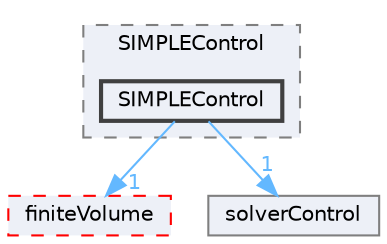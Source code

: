 digraph "src/optimisation/adjointOptimisation/adjoint/solvers/solverControl/SIMPLEControl/SIMPLEControl"
{
 // LATEX_PDF_SIZE
  bgcolor="transparent";
  edge [fontname=Helvetica,fontsize=10,labelfontname=Helvetica,labelfontsize=10];
  node [fontname=Helvetica,fontsize=10,shape=box,height=0.2,width=0.4];
  compound=true
  subgraph clusterdir_ecf406ef7f8ca5419358fd512340fb34 {
    graph [ bgcolor="#edf0f7", pencolor="grey50", label="SIMPLEControl", fontname=Helvetica,fontsize=10 style="filled,dashed", URL="dir_ecf406ef7f8ca5419358fd512340fb34.html",tooltip=""]
  dir_4a9076ca332766da9cc226d19900520a [label="SIMPLEControl", fillcolor="#edf0f7", color="grey25", style="filled,bold", URL="dir_4a9076ca332766da9cc226d19900520a.html",tooltip=""];
  }
  dir_9bd15774b555cf7259a6fa18f99fe99b [label="finiteVolume", fillcolor="#edf0f7", color="red", style="filled,dashed", URL="dir_9bd15774b555cf7259a6fa18f99fe99b.html",tooltip=""];
  dir_e81d89f91bfba3766c2179154dd784ad [label="solverControl", fillcolor="#edf0f7", color="grey50", style="filled", URL="dir_e81d89f91bfba3766c2179154dd784ad.html",tooltip=""];
  dir_4a9076ca332766da9cc226d19900520a->dir_9bd15774b555cf7259a6fa18f99fe99b [headlabel="1", labeldistance=1.5 headhref="dir_003532_001387.html" href="dir_003532_001387.html" color="steelblue1" fontcolor="steelblue1"];
  dir_4a9076ca332766da9cc226d19900520a->dir_e81d89f91bfba3766c2179154dd784ad [headlabel="1", labeldistance=1.5 headhref="dir_003532_003651.html" href="dir_003532_003651.html" color="steelblue1" fontcolor="steelblue1"];
}

